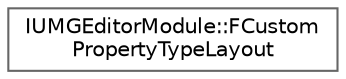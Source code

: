 digraph "Graphical Class Hierarchy"
{
 // INTERACTIVE_SVG=YES
 // LATEX_PDF_SIZE
  bgcolor="transparent";
  edge [fontname=Helvetica,fontsize=10,labelfontname=Helvetica,labelfontsize=10];
  node [fontname=Helvetica,fontsize=10,shape=box,height=0.2,width=0.4];
  rankdir="LR";
  Node0 [id="Node000000",label="IUMGEditorModule::FCustom\lPropertyTypeLayout",height=0.2,width=0.4,color="grey40", fillcolor="white", style="filled",URL="$d9/d7d/structIUMGEditorModule_1_1FCustomPropertyTypeLayout.html",tooltip=" "];
}
